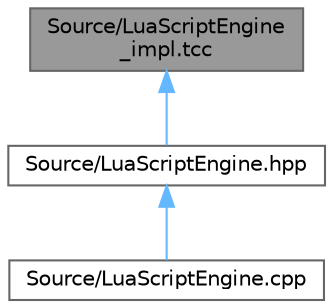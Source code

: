 digraph "Source/LuaScriptEngine_impl.tcc"
{
 // INTERACTIVE_SVG=YES
 // LATEX_PDF_SIZE
  bgcolor="transparent";
  edge [fontname=Helvetica,fontsize=10,labelfontname=Helvetica,labelfontsize=10];
  node [fontname=Helvetica,fontsize=10,shape=box,height=0.2,width=0.4];
  Node1 [label="Source/LuaScriptEngine\l_impl.tcc",height=0.2,width=0.4,color="gray40", fillcolor="grey60", style="filled", fontcolor="black",tooltip=" "];
  Node1 -> Node2 [dir="back",color="steelblue1",style="solid"];
  Node2 [label="Source/LuaScriptEngine.hpp",height=0.2,width=0.4,color="grey40", fillcolor="white", style="filled",URL="$_lua_script_engine_8hpp.html",tooltip="This is the class which actually processes all of the scripts in the script queue,..."];
  Node2 -> Node3 [dir="back",color="steelblue1",style="solid"];
  Node3 [label="Source/LuaScriptEngine.cpp",height=0.2,width=0.4,color="grey40", fillcolor="white", style="filled",URL="$_lua_script_engine_8cpp.html",tooltip=" "];
}

